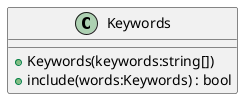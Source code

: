 @startuml
class Keywords {
    + Keywords(keywords:string[])
    + include(words:Keywords) : bool
}
@enduml
